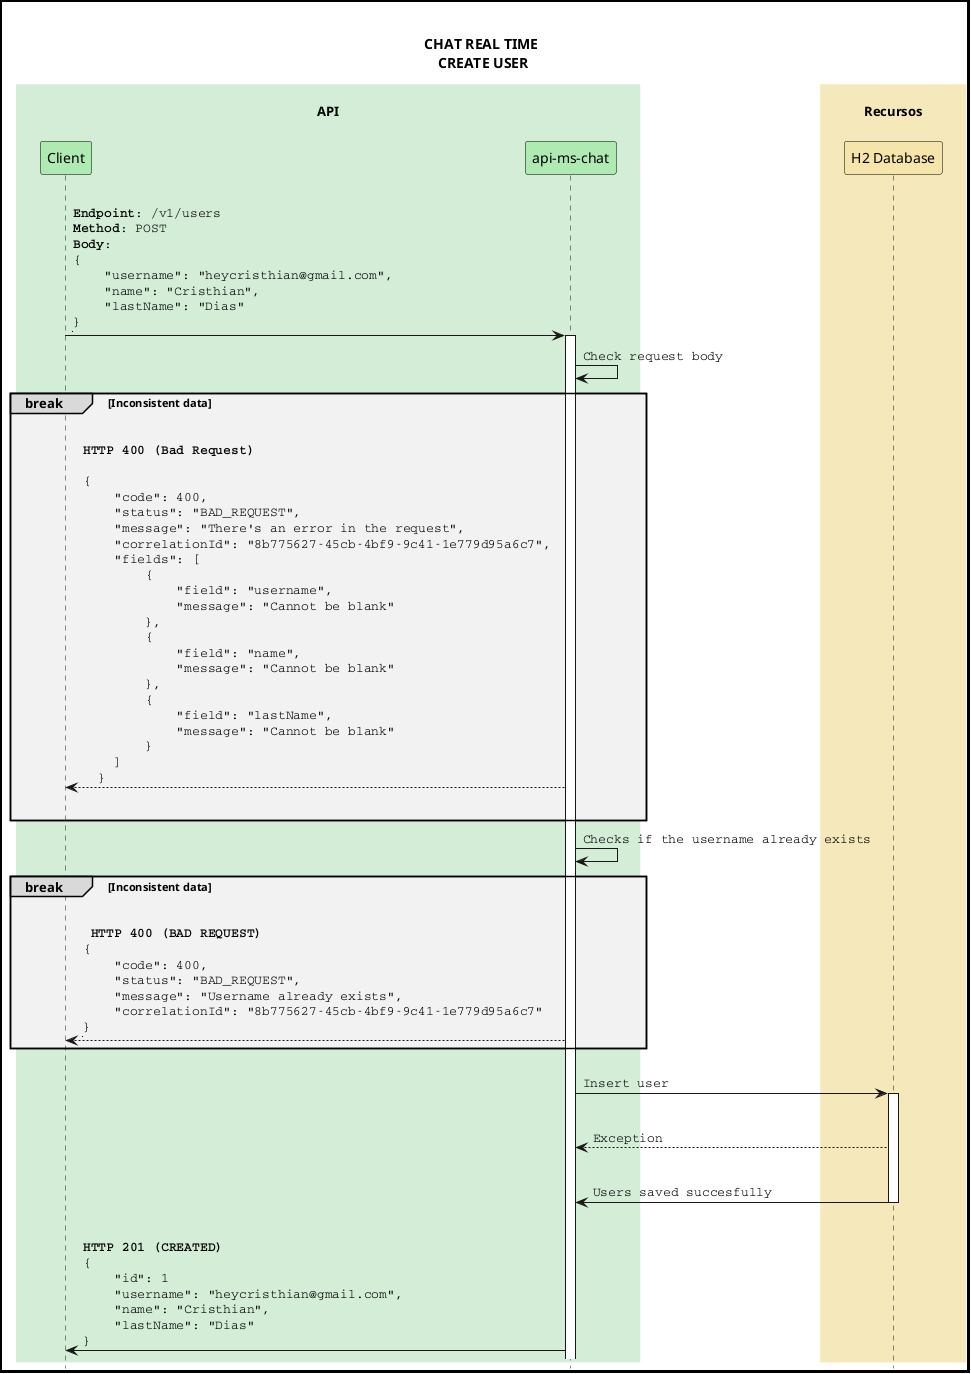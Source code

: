 @startuml CHAT REAL TIME

/'----------------------------------------------------------------------
  FORMATAÇÕES GERAIS
  ----------------------------------------------------------------------'/
skinparam diagramBorderColor black
skinparam diagramBorderThickness 3
skinparam participantPadding 20
skinparam defaultFontName helvetica
skinparam defaultFontColor black
skinparam sequenceTitleFontSize 30
skinparam sequenceParticipantBorderColor black
skinparam sequenceParticipantFontSize 14
skinparam actorBackgroundColor transparent
skinparam actorBorderColor black
skinparam actorFontSize 14
skinparam sequenceBoxBorderColor transparent
skinparam sequenceGroupBodyBackgroundColor transparent
skinparam sequenceReferenceBackgroundColor ffffe6
skinparam arrowFontName Courier
skinparam shadowing false
skinparam useBetaStyle true
hide footbox

/'----------------------------------------------------------------------
  PARTICIPANTES
  ----------------------------------------------------------------------'/
box "\nAPI\n" #d3edd6
  participant cli as "Client" #aeeab2
  participant api as "api-ms-chat" #aeeab2
end box
box "\nRecursos\n" #f5e8ba
  participant database as "H2 Database" #f5e5ab
end box

/'----------------------------------------------------------------------
  TITULO
  ----------------------------------------------------------------------'/
title \n\
CHAT REAL TIME \n\
CREATE USER

/'----------------------------------------------------------------------
  FLUXO
  ----------------------------------------------------------------------'/

cli -> api ++: \n\
<b>Endpoint</b>: /v1/users \n\
<b>Method</b>: POST \n\
<b>Body</b>: \n\
{\n\
    "username": "heycristhian@gmail.com",\n\
    "name": "Cristhian",\n\
    "lastName": "Dias"\n\
}\n\
|||

api -> api: Check request body

break#d9d9d9 #f2f2f2 Inconsistent data
|||

api --> cli: \
<b>HTTP 400 (Bad Request)</b> \n\
\n\
{ \n\
    "code": 400, \n\
    "status": "BAD_REQUEST", \n\
    "message": "There's an error in the request", \n\
    "correlationId": "8b775627-45cb-4bf9-9c41-1e779d95a6c7", \n\
    "fields": [ \n\
        { \n\
            "field": "username", \n\
            "message": "Cannot be blank" \n\
        }, \n\
        { \n\
            "field": "name", \n\
            "message": "Cannot be blank" \n\
        }, \n\
        { \n\
            "field": "lastName", \n\
            "message": "Cannot be blank" \n\
        } \n\
    ] \n\
  }
|||
end 

api -> api: Checks if the username already exists

break#d9d9d9 #f2f2f2 Inconsistent data
|||

api --> cli: \
<b> HTTP 400 (BAD REQUEST) </b> \n\
{ \n\
    "code": 400,  \n\
    "status": "BAD_REQUEST",  \n\
    "message": "Username already exists",  \n\
    "correlationId": "8b775627-45cb-4bf9-9c41-1e779d95a6c7" \n\
} \n\
|||
end

api -> database ++: \
\n\
Insert user
|||

database --> api: \
Exception
|||

database -> api --: \
Users saved succesfully
|||

api -> cli: \
<b>HTTP 201 (CREATED)</b> \n\
{\n\
    "id": 1 \n\
    "username": "heycristhian@gmail.com",\n\
    "name": "Cristhian",\n\
    "lastName": "Dias"\n\
}


@enduml